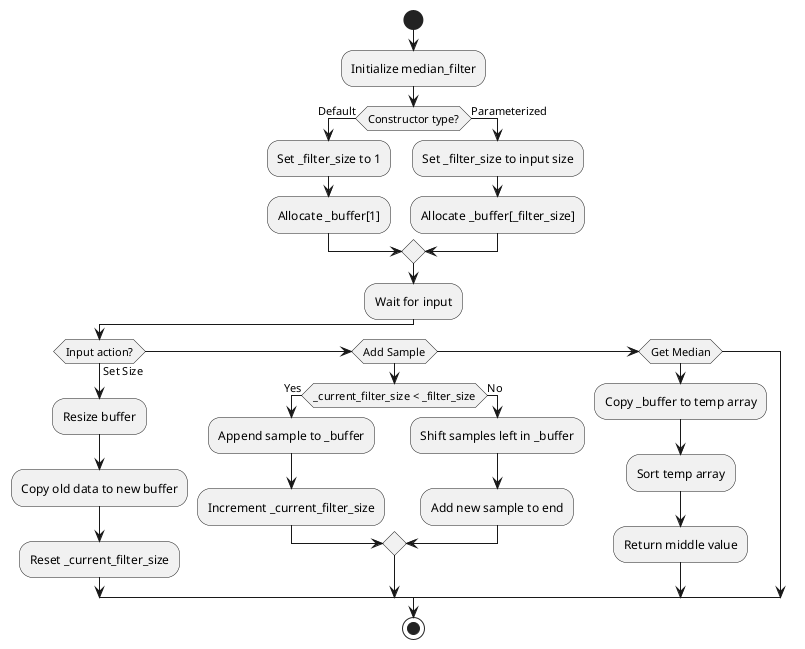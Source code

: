 @startuml
start
:Initialize median_filter;
if (Constructor type?) then (Default)
    :Set _filter_size to 1;
    :Allocate _buffer[1];
else (Parameterized)
    :Set _filter_size to input size;
    :Allocate _buffer[_filter_size];
endif

:Wait for input;
if (Input action?) then (Set Size)
    :Resize buffer;
    :Copy old data to new buffer;
    :Reset _current_filter_size;
else if (Add Sample)
    if (_current_filter_size < _filter_size) then (Yes)
        :Append sample to _buffer;
        :Increment _current_filter_size;
    else (No)
        :Shift samples left in _buffer;
        :Add new sample to end;
    endif
else if (Get Median)
    :Copy _buffer to temp array;
    :Sort temp array;
    :Return middle value;
endif

stop
@enduml
